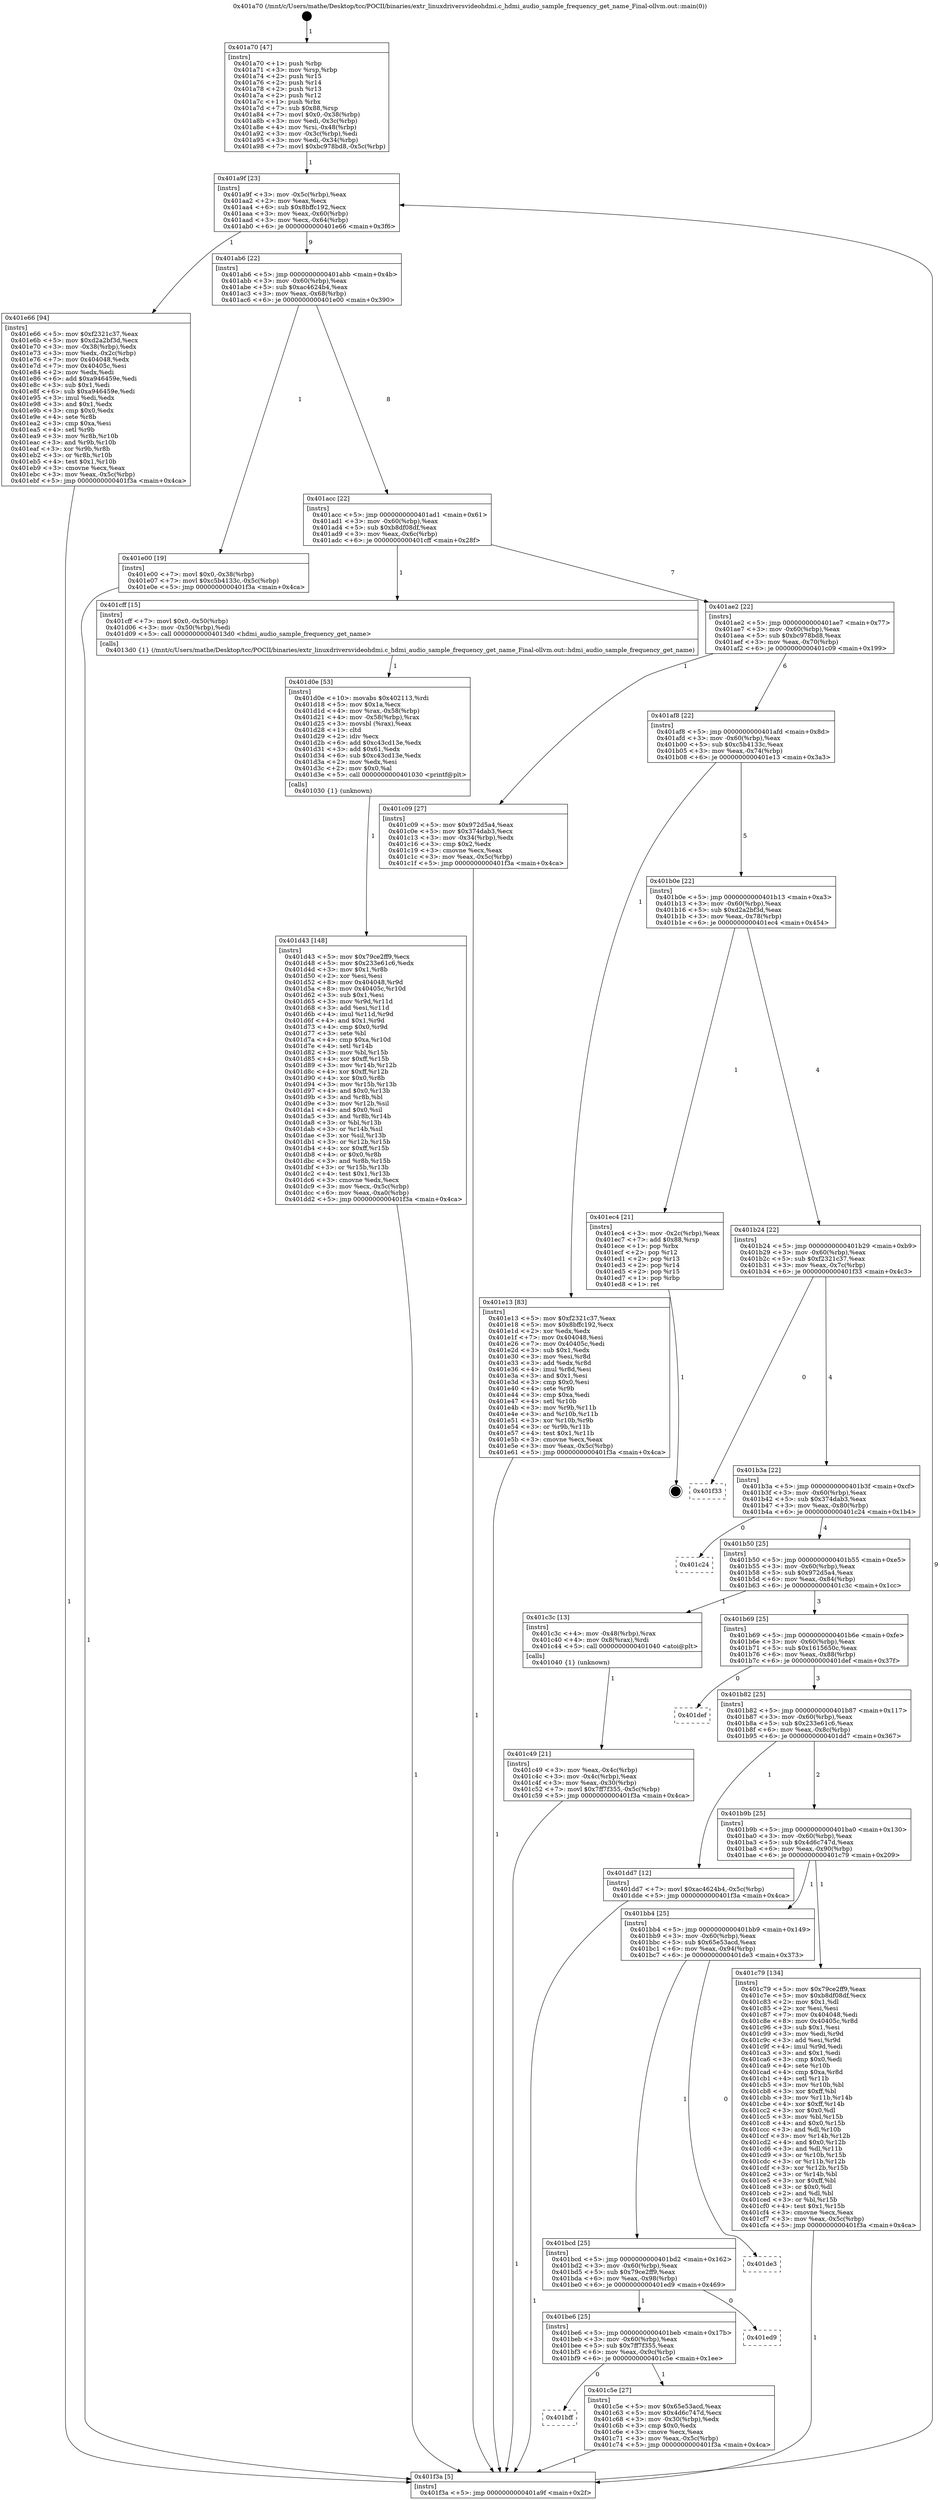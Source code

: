 digraph "0x401a70" {
  label = "0x401a70 (/mnt/c/Users/mathe/Desktop/tcc/POCII/binaries/extr_linuxdriversvideohdmi.c_hdmi_audio_sample_frequency_get_name_Final-ollvm.out::main(0))"
  labelloc = "t"
  node[shape=record]

  Entry [label="",width=0.3,height=0.3,shape=circle,fillcolor=black,style=filled]
  "0x401a9f" [label="{
     0x401a9f [23]\l
     | [instrs]\l
     &nbsp;&nbsp;0x401a9f \<+3\>: mov -0x5c(%rbp),%eax\l
     &nbsp;&nbsp;0x401aa2 \<+2\>: mov %eax,%ecx\l
     &nbsp;&nbsp;0x401aa4 \<+6\>: sub $0x8bffc192,%ecx\l
     &nbsp;&nbsp;0x401aaa \<+3\>: mov %eax,-0x60(%rbp)\l
     &nbsp;&nbsp;0x401aad \<+3\>: mov %ecx,-0x64(%rbp)\l
     &nbsp;&nbsp;0x401ab0 \<+6\>: je 0000000000401e66 \<main+0x3f6\>\l
  }"]
  "0x401e66" [label="{
     0x401e66 [94]\l
     | [instrs]\l
     &nbsp;&nbsp;0x401e66 \<+5\>: mov $0xf2321c37,%eax\l
     &nbsp;&nbsp;0x401e6b \<+5\>: mov $0xd2a2bf3d,%ecx\l
     &nbsp;&nbsp;0x401e70 \<+3\>: mov -0x38(%rbp),%edx\l
     &nbsp;&nbsp;0x401e73 \<+3\>: mov %edx,-0x2c(%rbp)\l
     &nbsp;&nbsp;0x401e76 \<+7\>: mov 0x404048,%edx\l
     &nbsp;&nbsp;0x401e7d \<+7\>: mov 0x40405c,%esi\l
     &nbsp;&nbsp;0x401e84 \<+2\>: mov %edx,%edi\l
     &nbsp;&nbsp;0x401e86 \<+6\>: add $0xa946459e,%edi\l
     &nbsp;&nbsp;0x401e8c \<+3\>: sub $0x1,%edi\l
     &nbsp;&nbsp;0x401e8f \<+6\>: sub $0xa946459e,%edi\l
     &nbsp;&nbsp;0x401e95 \<+3\>: imul %edi,%edx\l
     &nbsp;&nbsp;0x401e98 \<+3\>: and $0x1,%edx\l
     &nbsp;&nbsp;0x401e9b \<+3\>: cmp $0x0,%edx\l
     &nbsp;&nbsp;0x401e9e \<+4\>: sete %r8b\l
     &nbsp;&nbsp;0x401ea2 \<+3\>: cmp $0xa,%esi\l
     &nbsp;&nbsp;0x401ea5 \<+4\>: setl %r9b\l
     &nbsp;&nbsp;0x401ea9 \<+3\>: mov %r8b,%r10b\l
     &nbsp;&nbsp;0x401eac \<+3\>: and %r9b,%r10b\l
     &nbsp;&nbsp;0x401eaf \<+3\>: xor %r9b,%r8b\l
     &nbsp;&nbsp;0x401eb2 \<+3\>: or %r8b,%r10b\l
     &nbsp;&nbsp;0x401eb5 \<+4\>: test $0x1,%r10b\l
     &nbsp;&nbsp;0x401eb9 \<+3\>: cmovne %ecx,%eax\l
     &nbsp;&nbsp;0x401ebc \<+3\>: mov %eax,-0x5c(%rbp)\l
     &nbsp;&nbsp;0x401ebf \<+5\>: jmp 0000000000401f3a \<main+0x4ca\>\l
  }"]
  "0x401ab6" [label="{
     0x401ab6 [22]\l
     | [instrs]\l
     &nbsp;&nbsp;0x401ab6 \<+5\>: jmp 0000000000401abb \<main+0x4b\>\l
     &nbsp;&nbsp;0x401abb \<+3\>: mov -0x60(%rbp),%eax\l
     &nbsp;&nbsp;0x401abe \<+5\>: sub $0xac4624b4,%eax\l
     &nbsp;&nbsp;0x401ac3 \<+3\>: mov %eax,-0x68(%rbp)\l
     &nbsp;&nbsp;0x401ac6 \<+6\>: je 0000000000401e00 \<main+0x390\>\l
  }"]
  Exit [label="",width=0.3,height=0.3,shape=circle,fillcolor=black,style=filled,peripheries=2]
  "0x401e00" [label="{
     0x401e00 [19]\l
     | [instrs]\l
     &nbsp;&nbsp;0x401e00 \<+7\>: movl $0x0,-0x38(%rbp)\l
     &nbsp;&nbsp;0x401e07 \<+7\>: movl $0xc5b4133c,-0x5c(%rbp)\l
     &nbsp;&nbsp;0x401e0e \<+5\>: jmp 0000000000401f3a \<main+0x4ca\>\l
  }"]
  "0x401acc" [label="{
     0x401acc [22]\l
     | [instrs]\l
     &nbsp;&nbsp;0x401acc \<+5\>: jmp 0000000000401ad1 \<main+0x61\>\l
     &nbsp;&nbsp;0x401ad1 \<+3\>: mov -0x60(%rbp),%eax\l
     &nbsp;&nbsp;0x401ad4 \<+5\>: sub $0xb8df08df,%eax\l
     &nbsp;&nbsp;0x401ad9 \<+3\>: mov %eax,-0x6c(%rbp)\l
     &nbsp;&nbsp;0x401adc \<+6\>: je 0000000000401cff \<main+0x28f\>\l
  }"]
  "0x401d43" [label="{
     0x401d43 [148]\l
     | [instrs]\l
     &nbsp;&nbsp;0x401d43 \<+5\>: mov $0x79ce2ff9,%ecx\l
     &nbsp;&nbsp;0x401d48 \<+5\>: mov $0x233e61c6,%edx\l
     &nbsp;&nbsp;0x401d4d \<+3\>: mov $0x1,%r8b\l
     &nbsp;&nbsp;0x401d50 \<+2\>: xor %esi,%esi\l
     &nbsp;&nbsp;0x401d52 \<+8\>: mov 0x404048,%r9d\l
     &nbsp;&nbsp;0x401d5a \<+8\>: mov 0x40405c,%r10d\l
     &nbsp;&nbsp;0x401d62 \<+3\>: sub $0x1,%esi\l
     &nbsp;&nbsp;0x401d65 \<+3\>: mov %r9d,%r11d\l
     &nbsp;&nbsp;0x401d68 \<+3\>: add %esi,%r11d\l
     &nbsp;&nbsp;0x401d6b \<+4\>: imul %r11d,%r9d\l
     &nbsp;&nbsp;0x401d6f \<+4\>: and $0x1,%r9d\l
     &nbsp;&nbsp;0x401d73 \<+4\>: cmp $0x0,%r9d\l
     &nbsp;&nbsp;0x401d77 \<+3\>: sete %bl\l
     &nbsp;&nbsp;0x401d7a \<+4\>: cmp $0xa,%r10d\l
     &nbsp;&nbsp;0x401d7e \<+4\>: setl %r14b\l
     &nbsp;&nbsp;0x401d82 \<+3\>: mov %bl,%r15b\l
     &nbsp;&nbsp;0x401d85 \<+4\>: xor $0xff,%r15b\l
     &nbsp;&nbsp;0x401d89 \<+3\>: mov %r14b,%r12b\l
     &nbsp;&nbsp;0x401d8c \<+4\>: xor $0xff,%r12b\l
     &nbsp;&nbsp;0x401d90 \<+4\>: xor $0x0,%r8b\l
     &nbsp;&nbsp;0x401d94 \<+3\>: mov %r15b,%r13b\l
     &nbsp;&nbsp;0x401d97 \<+4\>: and $0x0,%r13b\l
     &nbsp;&nbsp;0x401d9b \<+3\>: and %r8b,%bl\l
     &nbsp;&nbsp;0x401d9e \<+3\>: mov %r12b,%sil\l
     &nbsp;&nbsp;0x401da1 \<+4\>: and $0x0,%sil\l
     &nbsp;&nbsp;0x401da5 \<+3\>: and %r8b,%r14b\l
     &nbsp;&nbsp;0x401da8 \<+3\>: or %bl,%r13b\l
     &nbsp;&nbsp;0x401dab \<+3\>: or %r14b,%sil\l
     &nbsp;&nbsp;0x401dae \<+3\>: xor %sil,%r13b\l
     &nbsp;&nbsp;0x401db1 \<+3\>: or %r12b,%r15b\l
     &nbsp;&nbsp;0x401db4 \<+4\>: xor $0xff,%r15b\l
     &nbsp;&nbsp;0x401db8 \<+4\>: or $0x0,%r8b\l
     &nbsp;&nbsp;0x401dbc \<+3\>: and %r8b,%r15b\l
     &nbsp;&nbsp;0x401dbf \<+3\>: or %r15b,%r13b\l
     &nbsp;&nbsp;0x401dc2 \<+4\>: test $0x1,%r13b\l
     &nbsp;&nbsp;0x401dc6 \<+3\>: cmovne %edx,%ecx\l
     &nbsp;&nbsp;0x401dc9 \<+3\>: mov %ecx,-0x5c(%rbp)\l
     &nbsp;&nbsp;0x401dcc \<+6\>: mov %eax,-0xa0(%rbp)\l
     &nbsp;&nbsp;0x401dd2 \<+5\>: jmp 0000000000401f3a \<main+0x4ca\>\l
  }"]
  "0x401cff" [label="{
     0x401cff [15]\l
     | [instrs]\l
     &nbsp;&nbsp;0x401cff \<+7\>: movl $0x0,-0x50(%rbp)\l
     &nbsp;&nbsp;0x401d06 \<+3\>: mov -0x50(%rbp),%edi\l
     &nbsp;&nbsp;0x401d09 \<+5\>: call 00000000004013d0 \<hdmi_audio_sample_frequency_get_name\>\l
     | [calls]\l
     &nbsp;&nbsp;0x4013d0 \{1\} (/mnt/c/Users/mathe/Desktop/tcc/POCII/binaries/extr_linuxdriversvideohdmi.c_hdmi_audio_sample_frequency_get_name_Final-ollvm.out::hdmi_audio_sample_frequency_get_name)\l
  }"]
  "0x401ae2" [label="{
     0x401ae2 [22]\l
     | [instrs]\l
     &nbsp;&nbsp;0x401ae2 \<+5\>: jmp 0000000000401ae7 \<main+0x77\>\l
     &nbsp;&nbsp;0x401ae7 \<+3\>: mov -0x60(%rbp),%eax\l
     &nbsp;&nbsp;0x401aea \<+5\>: sub $0xbc978bd8,%eax\l
     &nbsp;&nbsp;0x401aef \<+3\>: mov %eax,-0x70(%rbp)\l
     &nbsp;&nbsp;0x401af2 \<+6\>: je 0000000000401c09 \<main+0x199\>\l
  }"]
  "0x401d0e" [label="{
     0x401d0e [53]\l
     | [instrs]\l
     &nbsp;&nbsp;0x401d0e \<+10\>: movabs $0x402113,%rdi\l
     &nbsp;&nbsp;0x401d18 \<+5\>: mov $0x1a,%ecx\l
     &nbsp;&nbsp;0x401d1d \<+4\>: mov %rax,-0x58(%rbp)\l
     &nbsp;&nbsp;0x401d21 \<+4\>: mov -0x58(%rbp),%rax\l
     &nbsp;&nbsp;0x401d25 \<+3\>: movsbl (%rax),%eax\l
     &nbsp;&nbsp;0x401d28 \<+1\>: cltd\l
     &nbsp;&nbsp;0x401d29 \<+2\>: idiv %ecx\l
     &nbsp;&nbsp;0x401d2b \<+6\>: add $0xc43cd13e,%edx\l
     &nbsp;&nbsp;0x401d31 \<+3\>: add $0x61,%edx\l
     &nbsp;&nbsp;0x401d34 \<+6\>: sub $0xc43cd13e,%edx\l
     &nbsp;&nbsp;0x401d3a \<+2\>: mov %edx,%esi\l
     &nbsp;&nbsp;0x401d3c \<+2\>: mov $0x0,%al\l
     &nbsp;&nbsp;0x401d3e \<+5\>: call 0000000000401030 \<printf@plt\>\l
     | [calls]\l
     &nbsp;&nbsp;0x401030 \{1\} (unknown)\l
  }"]
  "0x401c09" [label="{
     0x401c09 [27]\l
     | [instrs]\l
     &nbsp;&nbsp;0x401c09 \<+5\>: mov $0x972d5a4,%eax\l
     &nbsp;&nbsp;0x401c0e \<+5\>: mov $0x374dab3,%ecx\l
     &nbsp;&nbsp;0x401c13 \<+3\>: mov -0x34(%rbp),%edx\l
     &nbsp;&nbsp;0x401c16 \<+3\>: cmp $0x2,%edx\l
     &nbsp;&nbsp;0x401c19 \<+3\>: cmovne %ecx,%eax\l
     &nbsp;&nbsp;0x401c1c \<+3\>: mov %eax,-0x5c(%rbp)\l
     &nbsp;&nbsp;0x401c1f \<+5\>: jmp 0000000000401f3a \<main+0x4ca\>\l
  }"]
  "0x401af8" [label="{
     0x401af8 [22]\l
     | [instrs]\l
     &nbsp;&nbsp;0x401af8 \<+5\>: jmp 0000000000401afd \<main+0x8d\>\l
     &nbsp;&nbsp;0x401afd \<+3\>: mov -0x60(%rbp),%eax\l
     &nbsp;&nbsp;0x401b00 \<+5\>: sub $0xc5b4133c,%eax\l
     &nbsp;&nbsp;0x401b05 \<+3\>: mov %eax,-0x74(%rbp)\l
     &nbsp;&nbsp;0x401b08 \<+6\>: je 0000000000401e13 \<main+0x3a3\>\l
  }"]
  "0x401f3a" [label="{
     0x401f3a [5]\l
     | [instrs]\l
     &nbsp;&nbsp;0x401f3a \<+5\>: jmp 0000000000401a9f \<main+0x2f\>\l
  }"]
  "0x401a70" [label="{
     0x401a70 [47]\l
     | [instrs]\l
     &nbsp;&nbsp;0x401a70 \<+1\>: push %rbp\l
     &nbsp;&nbsp;0x401a71 \<+3\>: mov %rsp,%rbp\l
     &nbsp;&nbsp;0x401a74 \<+2\>: push %r15\l
     &nbsp;&nbsp;0x401a76 \<+2\>: push %r14\l
     &nbsp;&nbsp;0x401a78 \<+2\>: push %r13\l
     &nbsp;&nbsp;0x401a7a \<+2\>: push %r12\l
     &nbsp;&nbsp;0x401a7c \<+1\>: push %rbx\l
     &nbsp;&nbsp;0x401a7d \<+7\>: sub $0x88,%rsp\l
     &nbsp;&nbsp;0x401a84 \<+7\>: movl $0x0,-0x38(%rbp)\l
     &nbsp;&nbsp;0x401a8b \<+3\>: mov %edi,-0x3c(%rbp)\l
     &nbsp;&nbsp;0x401a8e \<+4\>: mov %rsi,-0x48(%rbp)\l
     &nbsp;&nbsp;0x401a92 \<+3\>: mov -0x3c(%rbp),%edi\l
     &nbsp;&nbsp;0x401a95 \<+3\>: mov %edi,-0x34(%rbp)\l
     &nbsp;&nbsp;0x401a98 \<+7\>: movl $0xbc978bd8,-0x5c(%rbp)\l
  }"]
  "0x401bff" [label="{
     0x401bff\l
  }", style=dashed]
  "0x401e13" [label="{
     0x401e13 [83]\l
     | [instrs]\l
     &nbsp;&nbsp;0x401e13 \<+5\>: mov $0xf2321c37,%eax\l
     &nbsp;&nbsp;0x401e18 \<+5\>: mov $0x8bffc192,%ecx\l
     &nbsp;&nbsp;0x401e1d \<+2\>: xor %edx,%edx\l
     &nbsp;&nbsp;0x401e1f \<+7\>: mov 0x404048,%esi\l
     &nbsp;&nbsp;0x401e26 \<+7\>: mov 0x40405c,%edi\l
     &nbsp;&nbsp;0x401e2d \<+3\>: sub $0x1,%edx\l
     &nbsp;&nbsp;0x401e30 \<+3\>: mov %esi,%r8d\l
     &nbsp;&nbsp;0x401e33 \<+3\>: add %edx,%r8d\l
     &nbsp;&nbsp;0x401e36 \<+4\>: imul %r8d,%esi\l
     &nbsp;&nbsp;0x401e3a \<+3\>: and $0x1,%esi\l
     &nbsp;&nbsp;0x401e3d \<+3\>: cmp $0x0,%esi\l
     &nbsp;&nbsp;0x401e40 \<+4\>: sete %r9b\l
     &nbsp;&nbsp;0x401e44 \<+3\>: cmp $0xa,%edi\l
     &nbsp;&nbsp;0x401e47 \<+4\>: setl %r10b\l
     &nbsp;&nbsp;0x401e4b \<+3\>: mov %r9b,%r11b\l
     &nbsp;&nbsp;0x401e4e \<+3\>: and %r10b,%r11b\l
     &nbsp;&nbsp;0x401e51 \<+3\>: xor %r10b,%r9b\l
     &nbsp;&nbsp;0x401e54 \<+3\>: or %r9b,%r11b\l
     &nbsp;&nbsp;0x401e57 \<+4\>: test $0x1,%r11b\l
     &nbsp;&nbsp;0x401e5b \<+3\>: cmovne %ecx,%eax\l
     &nbsp;&nbsp;0x401e5e \<+3\>: mov %eax,-0x5c(%rbp)\l
     &nbsp;&nbsp;0x401e61 \<+5\>: jmp 0000000000401f3a \<main+0x4ca\>\l
  }"]
  "0x401b0e" [label="{
     0x401b0e [22]\l
     | [instrs]\l
     &nbsp;&nbsp;0x401b0e \<+5\>: jmp 0000000000401b13 \<main+0xa3\>\l
     &nbsp;&nbsp;0x401b13 \<+3\>: mov -0x60(%rbp),%eax\l
     &nbsp;&nbsp;0x401b16 \<+5\>: sub $0xd2a2bf3d,%eax\l
     &nbsp;&nbsp;0x401b1b \<+3\>: mov %eax,-0x78(%rbp)\l
     &nbsp;&nbsp;0x401b1e \<+6\>: je 0000000000401ec4 \<main+0x454\>\l
  }"]
  "0x401c5e" [label="{
     0x401c5e [27]\l
     | [instrs]\l
     &nbsp;&nbsp;0x401c5e \<+5\>: mov $0x65e53acd,%eax\l
     &nbsp;&nbsp;0x401c63 \<+5\>: mov $0x4d6c747d,%ecx\l
     &nbsp;&nbsp;0x401c68 \<+3\>: mov -0x30(%rbp),%edx\l
     &nbsp;&nbsp;0x401c6b \<+3\>: cmp $0x0,%edx\l
     &nbsp;&nbsp;0x401c6e \<+3\>: cmove %ecx,%eax\l
     &nbsp;&nbsp;0x401c71 \<+3\>: mov %eax,-0x5c(%rbp)\l
     &nbsp;&nbsp;0x401c74 \<+5\>: jmp 0000000000401f3a \<main+0x4ca\>\l
  }"]
  "0x401ec4" [label="{
     0x401ec4 [21]\l
     | [instrs]\l
     &nbsp;&nbsp;0x401ec4 \<+3\>: mov -0x2c(%rbp),%eax\l
     &nbsp;&nbsp;0x401ec7 \<+7\>: add $0x88,%rsp\l
     &nbsp;&nbsp;0x401ece \<+1\>: pop %rbx\l
     &nbsp;&nbsp;0x401ecf \<+2\>: pop %r12\l
     &nbsp;&nbsp;0x401ed1 \<+2\>: pop %r13\l
     &nbsp;&nbsp;0x401ed3 \<+2\>: pop %r14\l
     &nbsp;&nbsp;0x401ed5 \<+2\>: pop %r15\l
     &nbsp;&nbsp;0x401ed7 \<+1\>: pop %rbp\l
     &nbsp;&nbsp;0x401ed8 \<+1\>: ret\l
  }"]
  "0x401b24" [label="{
     0x401b24 [22]\l
     | [instrs]\l
     &nbsp;&nbsp;0x401b24 \<+5\>: jmp 0000000000401b29 \<main+0xb9\>\l
     &nbsp;&nbsp;0x401b29 \<+3\>: mov -0x60(%rbp),%eax\l
     &nbsp;&nbsp;0x401b2c \<+5\>: sub $0xf2321c37,%eax\l
     &nbsp;&nbsp;0x401b31 \<+3\>: mov %eax,-0x7c(%rbp)\l
     &nbsp;&nbsp;0x401b34 \<+6\>: je 0000000000401f33 \<main+0x4c3\>\l
  }"]
  "0x401be6" [label="{
     0x401be6 [25]\l
     | [instrs]\l
     &nbsp;&nbsp;0x401be6 \<+5\>: jmp 0000000000401beb \<main+0x17b\>\l
     &nbsp;&nbsp;0x401beb \<+3\>: mov -0x60(%rbp),%eax\l
     &nbsp;&nbsp;0x401bee \<+5\>: sub $0x7ff7f355,%eax\l
     &nbsp;&nbsp;0x401bf3 \<+6\>: mov %eax,-0x9c(%rbp)\l
     &nbsp;&nbsp;0x401bf9 \<+6\>: je 0000000000401c5e \<main+0x1ee\>\l
  }"]
  "0x401f33" [label="{
     0x401f33\l
  }", style=dashed]
  "0x401b3a" [label="{
     0x401b3a [22]\l
     | [instrs]\l
     &nbsp;&nbsp;0x401b3a \<+5\>: jmp 0000000000401b3f \<main+0xcf\>\l
     &nbsp;&nbsp;0x401b3f \<+3\>: mov -0x60(%rbp),%eax\l
     &nbsp;&nbsp;0x401b42 \<+5\>: sub $0x374dab3,%eax\l
     &nbsp;&nbsp;0x401b47 \<+3\>: mov %eax,-0x80(%rbp)\l
     &nbsp;&nbsp;0x401b4a \<+6\>: je 0000000000401c24 \<main+0x1b4\>\l
  }"]
  "0x401ed9" [label="{
     0x401ed9\l
  }", style=dashed]
  "0x401c24" [label="{
     0x401c24\l
  }", style=dashed]
  "0x401b50" [label="{
     0x401b50 [25]\l
     | [instrs]\l
     &nbsp;&nbsp;0x401b50 \<+5\>: jmp 0000000000401b55 \<main+0xe5\>\l
     &nbsp;&nbsp;0x401b55 \<+3\>: mov -0x60(%rbp),%eax\l
     &nbsp;&nbsp;0x401b58 \<+5\>: sub $0x972d5a4,%eax\l
     &nbsp;&nbsp;0x401b5d \<+6\>: mov %eax,-0x84(%rbp)\l
     &nbsp;&nbsp;0x401b63 \<+6\>: je 0000000000401c3c \<main+0x1cc\>\l
  }"]
  "0x401bcd" [label="{
     0x401bcd [25]\l
     | [instrs]\l
     &nbsp;&nbsp;0x401bcd \<+5\>: jmp 0000000000401bd2 \<main+0x162\>\l
     &nbsp;&nbsp;0x401bd2 \<+3\>: mov -0x60(%rbp),%eax\l
     &nbsp;&nbsp;0x401bd5 \<+5\>: sub $0x79ce2ff9,%eax\l
     &nbsp;&nbsp;0x401bda \<+6\>: mov %eax,-0x98(%rbp)\l
     &nbsp;&nbsp;0x401be0 \<+6\>: je 0000000000401ed9 \<main+0x469\>\l
  }"]
  "0x401c3c" [label="{
     0x401c3c [13]\l
     | [instrs]\l
     &nbsp;&nbsp;0x401c3c \<+4\>: mov -0x48(%rbp),%rax\l
     &nbsp;&nbsp;0x401c40 \<+4\>: mov 0x8(%rax),%rdi\l
     &nbsp;&nbsp;0x401c44 \<+5\>: call 0000000000401040 \<atoi@plt\>\l
     | [calls]\l
     &nbsp;&nbsp;0x401040 \{1\} (unknown)\l
  }"]
  "0x401b69" [label="{
     0x401b69 [25]\l
     | [instrs]\l
     &nbsp;&nbsp;0x401b69 \<+5\>: jmp 0000000000401b6e \<main+0xfe\>\l
     &nbsp;&nbsp;0x401b6e \<+3\>: mov -0x60(%rbp),%eax\l
     &nbsp;&nbsp;0x401b71 \<+5\>: sub $0x1615650c,%eax\l
     &nbsp;&nbsp;0x401b76 \<+6\>: mov %eax,-0x88(%rbp)\l
     &nbsp;&nbsp;0x401b7c \<+6\>: je 0000000000401def \<main+0x37f\>\l
  }"]
  "0x401c49" [label="{
     0x401c49 [21]\l
     | [instrs]\l
     &nbsp;&nbsp;0x401c49 \<+3\>: mov %eax,-0x4c(%rbp)\l
     &nbsp;&nbsp;0x401c4c \<+3\>: mov -0x4c(%rbp),%eax\l
     &nbsp;&nbsp;0x401c4f \<+3\>: mov %eax,-0x30(%rbp)\l
     &nbsp;&nbsp;0x401c52 \<+7\>: movl $0x7ff7f355,-0x5c(%rbp)\l
     &nbsp;&nbsp;0x401c59 \<+5\>: jmp 0000000000401f3a \<main+0x4ca\>\l
  }"]
  "0x401de3" [label="{
     0x401de3\l
  }", style=dashed]
  "0x401def" [label="{
     0x401def\l
  }", style=dashed]
  "0x401b82" [label="{
     0x401b82 [25]\l
     | [instrs]\l
     &nbsp;&nbsp;0x401b82 \<+5\>: jmp 0000000000401b87 \<main+0x117\>\l
     &nbsp;&nbsp;0x401b87 \<+3\>: mov -0x60(%rbp),%eax\l
     &nbsp;&nbsp;0x401b8a \<+5\>: sub $0x233e61c6,%eax\l
     &nbsp;&nbsp;0x401b8f \<+6\>: mov %eax,-0x8c(%rbp)\l
     &nbsp;&nbsp;0x401b95 \<+6\>: je 0000000000401dd7 \<main+0x367\>\l
  }"]
  "0x401bb4" [label="{
     0x401bb4 [25]\l
     | [instrs]\l
     &nbsp;&nbsp;0x401bb4 \<+5\>: jmp 0000000000401bb9 \<main+0x149\>\l
     &nbsp;&nbsp;0x401bb9 \<+3\>: mov -0x60(%rbp),%eax\l
     &nbsp;&nbsp;0x401bbc \<+5\>: sub $0x65e53acd,%eax\l
     &nbsp;&nbsp;0x401bc1 \<+6\>: mov %eax,-0x94(%rbp)\l
     &nbsp;&nbsp;0x401bc7 \<+6\>: je 0000000000401de3 \<main+0x373\>\l
  }"]
  "0x401dd7" [label="{
     0x401dd7 [12]\l
     | [instrs]\l
     &nbsp;&nbsp;0x401dd7 \<+7\>: movl $0xac4624b4,-0x5c(%rbp)\l
     &nbsp;&nbsp;0x401dde \<+5\>: jmp 0000000000401f3a \<main+0x4ca\>\l
  }"]
  "0x401b9b" [label="{
     0x401b9b [25]\l
     | [instrs]\l
     &nbsp;&nbsp;0x401b9b \<+5\>: jmp 0000000000401ba0 \<main+0x130\>\l
     &nbsp;&nbsp;0x401ba0 \<+3\>: mov -0x60(%rbp),%eax\l
     &nbsp;&nbsp;0x401ba3 \<+5\>: sub $0x4d6c747d,%eax\l
     &nbsp;&nbsp;0x401ba8 \<+6\>: mov %eax,-0x90(%rbp)\l
     &nbsp;&nbsp;0x401bae \<+6\>: je 0000000000401c79 \<main+0x209\>\l
  }"]
  "0x401c79" [label="{
     0x401c79 [134]\l
     | [instrs]\l
     &nbsp;&nbsp;0x401c79 \<+5\>: mov $0x79ce2ff9,%eax\l
     &nbsp;&nbsp;0x401c7e \<+5\>: mov $0xb8df08df,%ecx\l
     &nbsp;&nbsp;0x401c83 \<+2\>: mov $0x1,%dl\l
     &nbsp;&nbsp;0x401c85 \<+2\>: xor %esi,%esi\l
     &nbsp;&nbsp;0x401c87 \<+7\>: mov 0x404048,%edi\l
     &nbsp;&nbsp;0x401c8e \<+8\>: mov 0x40405c,%r8d\l
     &nbsp;&nbsp;0x401c96 \<+3\>: sub $0x1,%esi\l
     &nbsp;&nbsp;0x401c99 \<+3\>: mov %edi,%r9d\l
     &nbsp;&nbsp;0x401c9c \<+3\>: add %esi,%r9d\l
     &nbsp;&nbsp;0x401c9f \<+4\>: imul %r9d,%edi\l
     &nbsp;&nbsp;0x401ca3 \<+3\>: and $0x1,%edi\l
     &nbsp;&nbsp;0x401ca6 \<+3\>: cmp $0x0,%edi\l
     &nbsp;&nbsp;0x401ca9 \<+4\>: sete %r10b\l
     &nbsp;&nbsp;0x401cad \<+4\>: cmp $0xa,%r8d\l
     &nbsp;&nbsp;0x401cb1 \<+4\>: setl %r11b\l
     &nbsp;&nbsp;0x401cb5 \<+3\>: mov %r10b,%bl\l
     &nbsp;&nbsp;0x401cb8 \<+3\>: xor $0xff,%bl\l
     &nbsp;&nbsp;0x401cbb \<+3\>: mov %r11b,%r14b\l
     &nbsp;&nbsp;0x401cbe \<+4\>: xor $0xff,%r14b\l
     &nbsp;&nbsp;0x401cc2 \<+3\>: xor $0x0,%dl\l
     &nbsp;&nbsp;0x401cc5 \<+3\>: mov %bl,%r15b\l
     &nbsp;&nbsp;0x401cc8 \<+4\>: and $0x0,%r15b\l
     &nbsp;&nbsp;0x401ccc \<+3\>: and %dl,%r10b\l
     &nbsp;&nbsp;0x401ccf \<+3\>: mov %r14b,%r12b\l
     &nbsp;&nbsp;0x401cd2 \<+4\>: and $0x0,%r12b\l
     &nbsp;&nbsp;0x401cd6 \<+3\>: and %dl,%r11b\l
     &nbsp;&nbsp;0x401cd9 \<+3\>: or %r10b,%r15b\l
     &nbsp;&nbsp;0x401cdc \<+3\>: or %r11b,%r12b\l
     &nbsp;&nbsp;0x401cdf \<+3\>: xor %r12b,%r15b\l
     &nbsp;&nbsp;0x401ce2 \<+3\>: or %r14b,%bl\l
     &nbsp;&nbsp;0x401ce5 \<+3\>: xor $0xff,%bl\l
     &nbsp;&nbsp;0x401ce8 \<+3\>: or $0x0,%dl\l
     &nbsp;&nbsp;0x401ceb \<+2\>: and %dl,%bl\l
     &nbsp;&nbsp;0x401ced \<+3\>: or %bl,%r15b\l
     &nbsp;&nbsp;0x401cf0 \<+4\>: test $0x1,%r15b\l
     &nbsp;&nbsp;0x401cf4 \<+3\>: cmovne %ecx,%eax\l
     &nbsp;&nbsp;0x401cf7 \<+3\>: mov %eax,-0x5c(%rbp)\l
     &nbsp;&nbsp;0x401cfa \<+5\>: jmp 0000000000401f3a \<main+0x4ca\>\l
  }"]
  Entry -> "0x401a70" [label=" 1"]
  "0x401a9f" -> "0x401e66" [label=" 1"]
  "0x401a9f" -> "0x401ab6" [label=" 9"]
  "0x401ec4" -> Exit [label=" 1"]
  "0x401ab6" -> "0x401e00" [label=" 1"]
  "0x401ab6" -> "0x401acc" [label=" 8"]
  "0x401e66" -> "0x401f3a" [label=" 1"]
  "0x401acc" -> "0x401cff" [label=" 1"]
  "0x401acc" -> "0x401ae2" [label=" 7"]
  "0x401e13" -> "0x401f3a" [label=" 1"]
  "0x401ae2" -> "0x401c09" [label=" 1"]
  "0x401ae2" -> "0x401af8" [label=" 6"]
  "0x401c09" -> "0x401f3a" [label=" 1"]
  "0x401a70" -> "0x401a9f" [label=" 1"]
  "0x401f3a" -> "0x401a9f" [label=" 9"]
  "0x401e00" -> "0x401f3a" [label=" 1"]
  "0x401af8" -> "0x401e13" [label=" 1"]
  "0x401af8" -> "0x401b0e" [label=" 5"]
  "0x401dd7" -> "0x401f3a" [label=" 1"]
  "0x401b0e" -> "0x401ec4" [label=" 1"]
  "0x401b0e" -> "0x401b24" [label=" 4"]
  "0x401d43" -> "0x401f3a" [label=" 1"]
  "0x401b24" -> "0x401f33" [label=" 0"]
  "0x401b24" -> "0x401b3a" [label=" 4"]
  "0x401cff" -> "0x401d0e" [label=" 1"]
  "0x401b3a" -> "0x401c24" [label=" 0"]
  "0x401b3a" -> "0x401b50" [label=" 4"]
  "0x401c79" -> "0x401f3a" [label=" 1"]
  "0x401b50" -> "0x401c3c" [label=" 1"]
  "0x401b50" -> "0x401b69" [label=" 3"]
  "0x401c3c" -> "0x401c49" [label=" 1"]
  "0x401c49" -> "0x401f3a" [label=" 1"]
  "0x401be6" -> "0x401bff" [label=" 0"]
  "0x401b69" -> "0x401def" [label=" 0"]
  "0x401b69" -> "0x401b82" [label=" 3"]
  "0x401be6" -> "0x401c5e" [label=" 1"]
  "0x401b82" -> "0x401dd7" [label=" 1"]
  "0x401b82" -> "0x401b9b" [label=" 2"]
  "0x401bcd" -> "0x401be6" [label=" 1"]
  "0x401b9b" -> "0x401c79" [label=" 1"]
  "0x401b9b" -> "0x401bb4" [label=" 1"]
  "0x401d0e" -> "0x401d43" [label=" 1"]
  "0x401bb4" -> "0x401de3" [label=" 0"]
  "0x401bb4" -> "0x401bcd" [label=" 1"]
  "0x401c5e" -> "0x401f3a" [label=" 1"]
  "0x401bcd" -> "0x401ed9" [label=" 0"]
}

